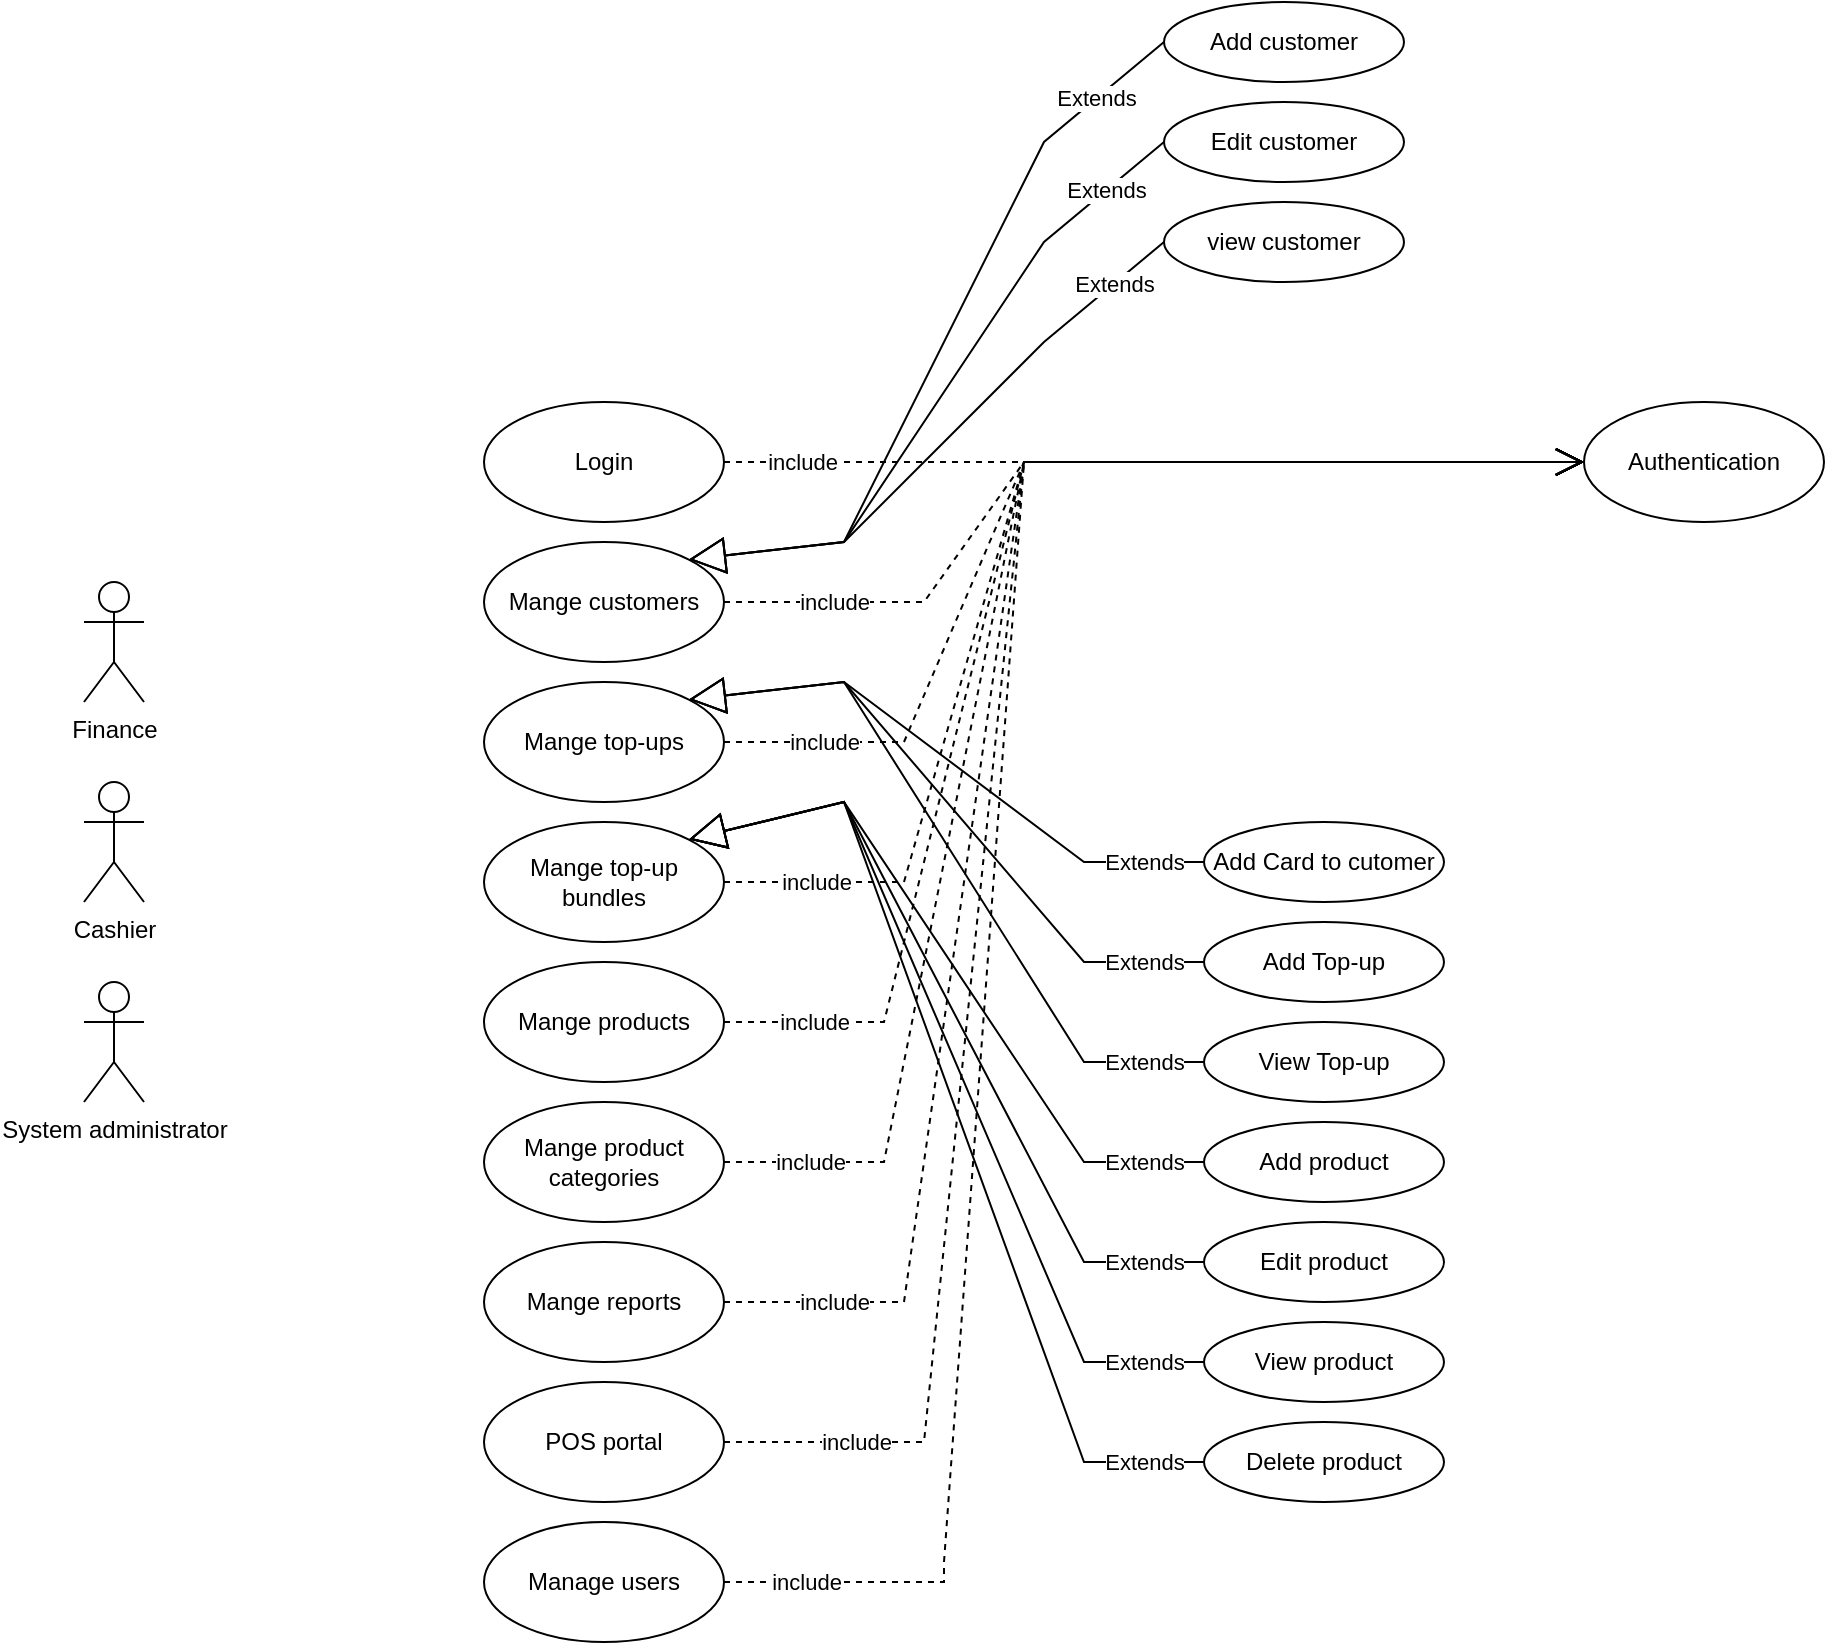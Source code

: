 <mxfile version="20.6.0" type="github">
  <diagram id="9YgohMKxcg0htrfyOoFv" name="Page-1">
    <mxGraphModel dx="1447" dy="1850" grid="1" gridSize="10" guides="1" tooltips="1" connect="1" arrows="1" fold="1" page="1" pageScale="1" pageWidth="850" pageHeight="1100" math="0" shadow="0">
      <root>
        <mxCell id="0" />
        <mxCell id="1" parent="0" />
        <mxCell id="z4Ejk7xejOlDcouXCEWY-1" value="Finance" style="shape=umlActor;verticalLabelPosition=bottom;verticalAlign=top;html=1;outlineConnect=0;" vertex="1" parent="1">
          <mxGeometry x="140" y="80" width="30" height="60" as="geometry" />
        </mxCell>
        <mxCell id="z4Ejk7xejOlDcouXCEWY-2" value="Cashier" style="shape=umlActor;verticalLabelPosition=bottom;verticalAlign=top;html=1;outlineConnect=0;" vertex="1" parent="1">
          <mxGeometry x="140" y="180" width="30" height="60" as="geometry" />
        </mxCell>
        <mxCell id="z4Ejk7xejOlDcouXCEWY-3" value="System administrator" style="shape=umlActor;verticalLabelPosition=bottom;verticalAlign=top;html=1;outlineConnect=0;" vertex="1" parent="1">
          <mxGeometry x="140" y="280" width="30" height="60" as="geometry" />
        </mxCell>
        <mxCell id="z4Ejk7xejOlDcouXCEWY-4" value="Login" style="ellipse;whiteSpace=wrap;html=1;" vertex="1" parent="1">
          <mxGeometry x="340" y="-10" width="120" height="60" as="geometry" />
        </mxCell>
        <mxCell id="z4Ejk7xejOlDcouXCEWY-5" value="Mange customers" style="ellipse;whiteSpace=wrap;html=1;" vertex="1" parent="1">
          <mxGeometry x="340" y="60" width="120" height="60" as="geometry" />
        </mxCell>
        <mxCell id="z4Ejk7xejOlDcouXCEWY-6" value="Mange top-ups" style="ellipse;whiteSpace=wrap;html=1;" vertex="1" parent="1">
          <mxGeometry x="340" y="130" width="120" height="60" as="geometry" />
        </mxCell>
        <mxCell id="z4Ejk7xejOlDcouXCEWY-7" value="Mange top-up bundles" style="ellipse;whiteSpace=wrap;html=1;" vertex="1" parent="1">
          <mxGeometry x="340" y="200" width="120" height="60" as="geometry" />
        </mxCell>
        <mxCell id="z4Ejk7xejOlDcouXCEWY-8" value="Mange products" style="ellipse;whiteSpace=wrap;html=1;" vertex="1" parent="1">
          <mxGeometry x="340" y="270" width="120" height="60" as="geometry" />
        </mxCell>
        <mxCell id="z4Ejk7xejOlDcouXCEWY-9" value="Mange product categories" style="ellipse;whiteSpace=wrap;html=1;" vertex="1" parent="1">
          <mxGeometry x="340" y="340" width="120" height="60" as="geometry" />
        </mxCell>
        <mxCell id="z4Ejk7xejOlDcouXCEWY-10" value="Mange reports" style="ellipse;whiteSpace=wrap;html=1;" vertex="1" parent="1">
          <mxGeometry x="340" y="410" width="120" height="60" as="geometry" />
        </mxCell>
        <mxCell id="z4Ejk7xejOlDcouXCEWY-11" value="POS portal" style="ellipse;whiteSpace=wrap;html=1;" vertex="1" parent="1">
          <mxGeometry x="340" y="480" width="120" height="60" as="geometry" />
        </mxCell>
        <mxCell id="z4Ejk7xejOlDcouXCEWY-12" value="Manage users" style="ellipse;whiteSpace=wrap;html=1;" vertex="1" parent="1">
          <mxGeometry x="340" y="550" width="120" height="60" as="geometry" />
        </mxCell>
        <mxCell id="z4Ejk7xejOlDcouXCEWY-13" value="Authentication" style="ellipse;whiteSpace=wrap;html=1;" vertex="1" parent="1">
          <mxGeometry x="890" y="-10" width="120" height="60" as="geometry" />
        </mxCell>
        <mxCell id="z4Ejk7xejOlDcouXCEWY-14" value="Add customer" style="ellipse;whiteSpace=wrap;html=1;" vertex="1" parent="1">
          <mxGeometry x="680" y="-210" width="120" height="40" as="geometry" />
        </mxCell>
        <mxCell id="z4Ejk7xejOlDcouXCEWY-15" value="include" style="endArrow=open;endSize=12;dashed=1;html=1;rounded=0;exitX=1;exitY=0.5;exitDx=0;exitDy=0;entryX=0;entryY=0.5;entryDx=0;entryDy=0;" edge="1" parent="1" source="z4Ejk7xejOlDcouXCEWY-4" target="z4Ejk7xejOlDcouXCEWY-13">
          <mxGeometry x="-0.818" width="160" relative="1" as="geometry">
            <mxPoint x="430" y="130" as="sourcePoint" />
            <mxPoint x="590" y="130" as="targetPoint" />
            <mxPoint as="offset" />
          </mxGeometry>
        </mxCell>
        <mxCell id="z4Ejk7xejOlDcouXCEWY-21" value="include" style="endArrow=open;endSize=12;dashed=1;html=1;rounded=0;exitX=1;exitY=0.5;exitDx=0;exitDy=0;" edge="1" parent="1" source="z4Ejk7xejOlDcouXCEWY-5">
          <mxGeometry x="-0.766" width="160" relative="1" as="geometry">
            <mxPoint x="470.0" y="30" as="sourcePoint" />
            <mxPoint x="890" y="20" as="targetPoint" />
            <Array as="points">
              <mxPoint x="560" y="90" />
              <mxPoint x="610" y="20" />
            </Array>
            <mxPoint as="offset" />
          </mxGeometry>
        </mxCell>
        <mxCell id="z4Ejk7xejOlDcouXCEWY-22" value="include" style="endArrow=open;endSize=12;dashed=1;html=1;rounded=0;exitX=1;exitY=0.5;exitDx=0;exitDy=0;entryX=0;entryY=0.5;entryDx=0;entryDy=0;" edge="1" parent="1" source="z4Ejk7xejOlDcouXCEWY-6" target="z4Ejk7xejOlDcouXCEWY-13">
          <mxGeometry x="-0.808" width="160" relative="1" as="geometry">
            <mxPoint x="470.0" y="100" as="sourcePoint" />
            <mxPoint x="690" y="30" as="targetPoint" />
            <Array as="points">
              <mxPoint x="550" y="160" />
              <mxPoint x="610" y="20" />
            </Array>
            <mxPoint as="offset" />
          </mxGeometry>
        </mxCell>
        <mxCell id="z4Ejk7xejOlDcouXCEWY-23" value="include" style="endArrow=open;endSize=12;dashed=1;html=1;rounded=0;exitX=1;exitY=0.5;exitDx=0;exitDy=0;entryX=0;entryY=0.5;entryDx=0;entryDy=0;" edge="1" parent="1" source="z4Ejk7xejOlDcouXCEWY-7" target="z4Ejk7xejOlDcouXCEWY-13">
          <mxGeometry x="-0.845" width="160" relative="1" as="geometry">
            <mxPoint x="470.0" y="170" as="sourcePoint" />
            <mxPoint x="700" y="40" as="targetPoint" />
            <Array as="points">
              <mxPoint x="550" y="230" />
              <mxPoint x="610" y="20" />
            </Array>
            <mxPoint as="offset" />
          </mxGeometry>
        </mxCell>
        <mxCell id="z4Ejk7xejOlDcouXCEWY-24" value="include" style="endArrow=open;endSize=12;dashed=1;html=1;rounded=0;exitX=1;exitY=0.5;exitDx=0;exitDy=0;" edge="1" parent="1" source="z4Ejk7xejOlDcouXCEWY-8">
          <mxGeometry x="-0.863" width="160" relative="1" as="geometry">
            <mxPoint x="470.0" y="240" as="sourcePoint" />
            <mxPoint x="890" y="20" as="targetPoint" />
            <Array as="points">
              <mxPoint x="540" y="300" />
              <mxPoint x="610" y="20" />
            </Array>
            <mxPoint as="offset" />
          </mxGeometry>
        </mxCell>
        <mxCell id="z4Ejk7xejOlDcouXCEWY-25" value="include" style="endArrow=open;endSize=12;dashed=1;html=1;rounded=0;exitX=1;exitY=0.5;exitDx=0;exitDy=0;entryX=0;entryY=0.5;entryDx=0;entryDy=0;" edge="1" parent="1" source="z4Ejk7xejOlDcouXCEWY-9" target="z4Ejk7xejOlDcouXCEWY-13">
          <mxGeometry x="-0.882" width="160" relative="1" as="geometry">
            <mxPoint x="470.0" y="310" as="sourcePoint" />
            <mxPoint x="720" y="60" as="targetPoint" />
            <Array as="points">
              <mxPoint x="540" y="370" />
              <mxPoint x="610" y="20" />
            </Array>
            <mxPoint as="offset" />
          </mxGeometry>
        </mxCell>
        <mxCell id="z4Ejk7xejOlDcouXCEWY-26" value="include" style="endArrow=open;endSize=12;dashed=1;html=1;rounded=0;exitX=1;exitY=0.5;exitDx=0;exitDy=0;" edge="1" parent="1">
          <mxGeometry x="-0.863" width="160" relative="1" as="geometry">
            <mxPoint x="460" y="440" as="sourcePoint" />
            <mxPoint x="890" y="20" as="targetPoint" />
            <Array as="points">
              <mxPoint x="550" y="440" />
              <mxPoint x="610" y="20" />
            </Array>
            <mxPoint as="offset" />
          </mxGeometry>
        </mxCell>
        <mxCell id="z4Ejk7xejOlDcouXCEWY-27" value="include" style="endArrow=open;endSize=12;dashed=1;html=1;rounded=0;exitX=1;exitY=0.5;exitDx=0;exitDy=0;" edge="1" parent="1" source="z4Ejk7xejOlDcouXCEWY-11">
          <mxGeometry x="-0.849" width="160" relative="1" as="geometry">
            <mxPoint x="470.0" y="450.0" as="sourcePoint" />
            <mxPoint x="890" y="20" as="targetPoint" />
            <Array as="points">
              <mxPoint x="560" y="510" />
              <mxPoint x="610" y="20" />
            </Array>
            <mxPoint as="offset" />
          </mxGeometry>
        </mxCell>
        <mxCell id="z4Ejk7xejOlDcouXCEWY-28" value="include" style="endArrow=open;endSize=12;dashed=1;html=1;rounded=0;exitX=1;exitY=0.5;exitDx=0;exitDy=0;" edge="1" parent="1" source="z4Ejk7xejOlDcouXCEWY-12">
          <mxGeometry x="-0.914" width="160" relative="1" as="geometry">
            <mxPoint x="470.0" y="520.0" as="sourcePoint" />
            <mxPoint x="890" y="20" as="targetPoint" />
            <Array as="points">
              <mxPoint x="520" y="580" />
              <mxPoint x="570" y="580" />
              <mxPoint x="570" y="570" />
              <mxPoint x="610" y="20" />
            </Array>
            <mxPoint as="offset" />
          </mxGeometry>
        </mxCell>
        <mxCell id="z4Ejk7xejOlDcouXCEWY-30" value="Edit customer" style="ellipse;whiteSpace=wrap;html=1;" vertex="1" parent="1">
          <mxGeometry x="680" y="-160" width="120" height="40" as="geometry" />
        </mxCell>
        <mxCell id="z4Ejk7xejOlDcouXCEWY-31" value="view customer" style="ellipse;whiteSpace=wrap;html=1;" vertex="1" parent="1">
          <mxGeometry x="680" y="-110" width="120" height="40" as="geometry" />
        </mxCell>
        <mxCell id="z4Ejk7xejOlDcouXCEWY-32" value="Add Top-up" style="ellipse;whiteSpace=wrap;html=1;" vertex="1" parent="1">
          <mxGeometry x="700" y="250" width="120" height="40" as="geometry" />
        </mxCell>
        <mxCell id="z4Ejk7xejOlDcouXCEWY-33" value="Add Card to cutomer" style="ellipse;whiteSpace=wrap;html=1;" vertex="1" parent="1">
          <mxGeometry x="700" y="200" width="120" height="40" as="geometry" />
        </mxCell>
        <mxCell id="z4Ejk7xejOlDcouXCEWY-34" value="View Top-up" style="ellipse;whiteSpace=wrap;html=1;" vertex="1" parent="1">
          <mxGeometry x="700" y="300" width="120" height="40" as="geometry" />
        </mxCell>
        <mxCell id="z4Ejk7xejOlDcouXCEWY-37" value="Extends" style="endArrow=block;endSize=16;endFill=0;html=1;rounded=0;exitX=0;exitY=0.5;exitDx=0;exitDy=0;entryX=1;entryY=0;entryDx=0;entryDy=0;" edge="1" parent="1" source="z4Ejk7xejOlDcouXCEWY-14" target="z4Ejk7xejOlDcouXCEWY-5">
          <mxGeometry x="-0.767" width="160" relative="1" as="geometry">
            <mxPoint x="420" y="200" as="sourcePoint" />
            <mxPoint x="580" y="200" as="targetPoint" />
            <Array as="points">
              <mxPoint x="620" y="-140" />
              <mxPoint x="520" y="60" />
            </Array>
            <mxPoint as="offset" />
          </mxGeometry>
        </mxCell>
        <mxCell id="z4Ejk7xejOlDcouXCEWY-40" value="Extends" style="endArrow=block;endSize=16;endFill=0;html=1;rounded=0;exitX=0;exitY=0.5;exitDx=0;exitDy=0;entryX=1;entryY=0;entryDx=0;entryDy=0;" edge="1" parent="1" source="z4Ejk7xejOlDcouXCEWY-30" target="z4Ejk7xejOlDcouXCEWY-5">
          <mxGeometry x="-0.778" width="160" relative="1" as="geometry">
            <mxPoint x="710" y="80" as="sourcePoint" />
            <mxPoint x="460" y="90" as="targetPoint" />
            <Array as="points">
              <mxPoint x="620" y="-90" />
              <mxPoint x="520" y="60" />
            </Array>
            <mxPoint as="offset" />
          </mxGeometry>
        </mxCell>
        <mxCell id="z4Ejk7xejOlDcouXCEWY-41" value="Extends" style="endArrow=block;endSize=16;endFill=0;html=1;rounded=0;exitX=0;exitY=0.5;exitDx=0;exitDy=0;entryX=1;entryY=0;entryDx=0;entryDy=0;" edge="1" parent="1" source="z4Ejk7xejOlDcouXCEWY-31" target="z4Ejk7xejOlDcouXCEWY-5">
          <mxGeometry x="-0.778" width="160" relative="1" as="geometry">
            <mxPoint x="710" y="130" as="sourcePoint" />
            <mxPoint x="440" y="70" as="targetPoint" />
            <Array as="points">
              <mxPoint x="620" y="-40" />
              <mxPoint x="520" y="60" />
            </Array>
            <mxPoint as="offset" />
          </mxGeometry>
        </mxCell>
        <mxCell id="z4Ejk7xejOlDcouXCEWY-44" value="Extends" style="endArrow=block;endSize=16;endFill=0;html=1;rounded=0;exitX=0;exitY=0.5;exitDx=0;exitDy=0;entryX=1;entryY=0;entryDx=0;entryDy=0;" edge="1" parent="1" source="z4Ejk7xejOlDcouXCEWY-33" target="z4Ejk7xejOlDcouXCEWY-6">
          <mxGeometry x="-0.792" width="160" relative="1" as="geometry">
            <mxPoint x="500" y="260" as="sourcePoint" />
            <mxPoint x="460" y="130" as="targetPoint" />
            <Array as="points">
              <mxPoint x="640" y="220" />
              <mxPoint x="520" y="130" />
            </Array>
            <mxPoint as="offset" />
          </mxGeometry>
        </mxCell>
        <mxCell id="z4Ejk7xejOlDcouXCEWY-46" value="Extends" style="endArrow=block;endSize=16;endFill=0;html=1;rounded=0;exitX=0;exitY=0.5;exitDx=0;exitDy=0;entryX=1;entryY=0;entryDx=0;entryDy=0;" edge="1" parent="1" source="z4Ejk7xejOlDcouXCEWY-32" target="z4Ejk7xejOlDcouXCEWY-6">
          <mxGeometry x="-0.814" width="160" relative="1" as="geometry">
            <mxPoint x="480" y="270" as="sourcePoint" />
            <mxPoint x="450" y="140" as="targetPoint" />
            <Array as="points">
              <mxPoint x="640" y="270" />
              <mxPoint x="520" y="130" />
            </Array>
            <mxPoint as="offset" />
          </mxGeometry>
        </mxCell>
        <mxCell id="z4Ejk7xejOlDcouXCEWY-47" value="Extends" style="endArrow=block;endSize=16;endFill=0;html=1;rounded=0;exitX=0;exitY=0.5;exitDx=0;exitDy=0;entryX=1;entryY=0;entryDx=0;entryDy=0;" edge="1" parent="1" source="z4Ejk7xejOlDcouXCEWY-34" target="z4Ejk7xejOlDcouXCEWY-6">
          <mxGeometry x="-0.835" width="160" relative="1" as="geometry">
            <mxPoint x="710" y="280" as="sourcePoint" />
            <mxPoint x="460" y="150" as="targetPoint" />
            <Array as="points">
              <mxPoint x="640" y="320" />
              <mxPoint x="520" y="130" />
            </Array>
            <mxPoint as="offset" />
          </mxGeometry>
        </mxCell>
        <mxCell id="z4Ejk7xejOlDcouXCEWY-48" value="Add product" style="ellipse;whiteSpace=wrap;html=1;" vertex="1" parent="1">
          <mxGeometry x="700" y="350" width="120" height="40" as="geometry" />
        </mxCell>
        <mxCell id="z4Ejk7xejOlDcouXCEWY-49" value="Edit product" style="ellipse;whiteSpace=wrap;html=1;" vertex="1" parent="1">
          <mxGeometry x="700" y="400" width="120" height="40" as="geometry" />
        </mxCell>
        <mxCell id="z4Ejk7xejOlDcouXCEWY-50" value="Delete product" style="ellipse;whiteSpace=wrap;html=1;" vertex="1" parent="1">
          <mxGeometry x="700" y="500" width="120" height="40" as="geometry" />
        </mxCell>
        <mxCell id="z4Ejk7xejOlDcouXCEWY-51" value="View product" style="ellipse;whiteSpace=wrap;html=1;" vertex="1" parent="1">
          <mxGeometry x="700" y="450" width="120" height="40" as="geometry" />
        </mxCell>
        <mxCell id="z4Ejk7xejOlDcouXCEWY-52" value="Extends" style="endArrow=block;endSize=16;endFill=0;html=1;rounded=0;entryX=1;entryY=0;entryDx=0;entryDy=0;exitX=0;exitY=0.5;exitDx=0;exitDy=0;" edge="1" parent="1" source="z4Ejk7xejOlDcouXCEWY-48" target="z4Ejk7xejOlDcouXCEWY-7">
          <mxGeometry x="-0.832" width="160" relative="1" as="geometry">
            <mxPoint x="500" y="310" as="sourcePoint" />
            <mxPoint x="660" y="310" as="targetPoint" />
            <Array as="points">
              <mxPoint x="640" y="370" />
              <mxPoint x="520" y="190" />
            </Array>
            <mxPoint as="offset" />
          </mxGeometry>
        </mxCell>
        <mxCell id="z4Ejk7xejOlDcouXCEWY-53" value="Extends" style="endArrow=block;endSize=16;endFill=0;html=1;rounded=0;entryX=1;entryY=0;entryDx=0;entryDy=0;exitX=0;exitY=0.5;exitDx=0;exitDy=0;" edge="1" parent="1" source="z4Ejk7xejOlDcouXCEWY-49" target="z4Ejk7xejOlDcouXCEWY-7">
          <mxGeometry x="-0.85" width="160" relative="1" as="geometry">
            <mxPoint x="710" y="380" as="sourcePoint" />
            <mxPoint x="452.844" y="218.998" as="targetPoint" />
            <Array as="points">
              <mxPoint x="640" y="420" />
              <mxPoint x="520" y="190" />
            </Array>
            <mxPoint as="offset" />
          </mxGeometry>
        </mxCell>
        <mxCell id="z4Ejk7xejOlDcouXCEWY-54" value="Extends" style="endArrow=block;endSize=16;endFill=0;html=1;rounded=0;entryX=1;entryY=0;entryDx=0;entryDy=0;exitX=0;exitY=0.5;exitDx=0;exitDy=0;" edge="1" parent="1" source="z4Ejk7xejOlDcouXCEWY-51" target="z4Ejk7xejOlDcouXCEWY-7">
          <mxGeometry x="-0.865" width="160" relative="1" as="geometry">
            <mxPoint x="710" y="430" as="sourcePoint" />
            <mxPoint x="462.844" y="228.998" as="targetPoint" />
            <Array as="points">
              <mxPoint x="640" y="470" />
              <mxPoint x="520" y="190" />
            </Array>
            <mxPoint as="offset" />
          </mxGeometry>
        </mxCell>
        <mxCell id="z4Ejk7xejOlDcouXCEWY-55" value="Extends" style="endArrow=block;endSize=16;endFill=0;html=1;rounded=0;exitX=0;exitY=0.5;exitDx=0;exitDy=0;entryX=1;entryY=0;entryDx=0;entryDy=0;" edge="1" parent="1" source="z4Ejk7xejOlDcouXCEWY-50" target="z4Ejk7xejOlDcouXCEWY-7">
          <mxGeometry x="-0.878" width="160" relative="1" as="geometry">
            <mxPoint x="710" y="480" as="sourcePoint" />
            <mxPoint x="450" y="220" as="targetPoint" />
            <Array as="points">
              <mxPoint x="640" y="520" />
              <mxPoint x="520" y="190" />
            </Array>
            <mxPoint as="offset" />
          </mxGeometry>
        </mxCell>
      </root>
    </mxGraphModel>
  </diagram>
</mxfile>
